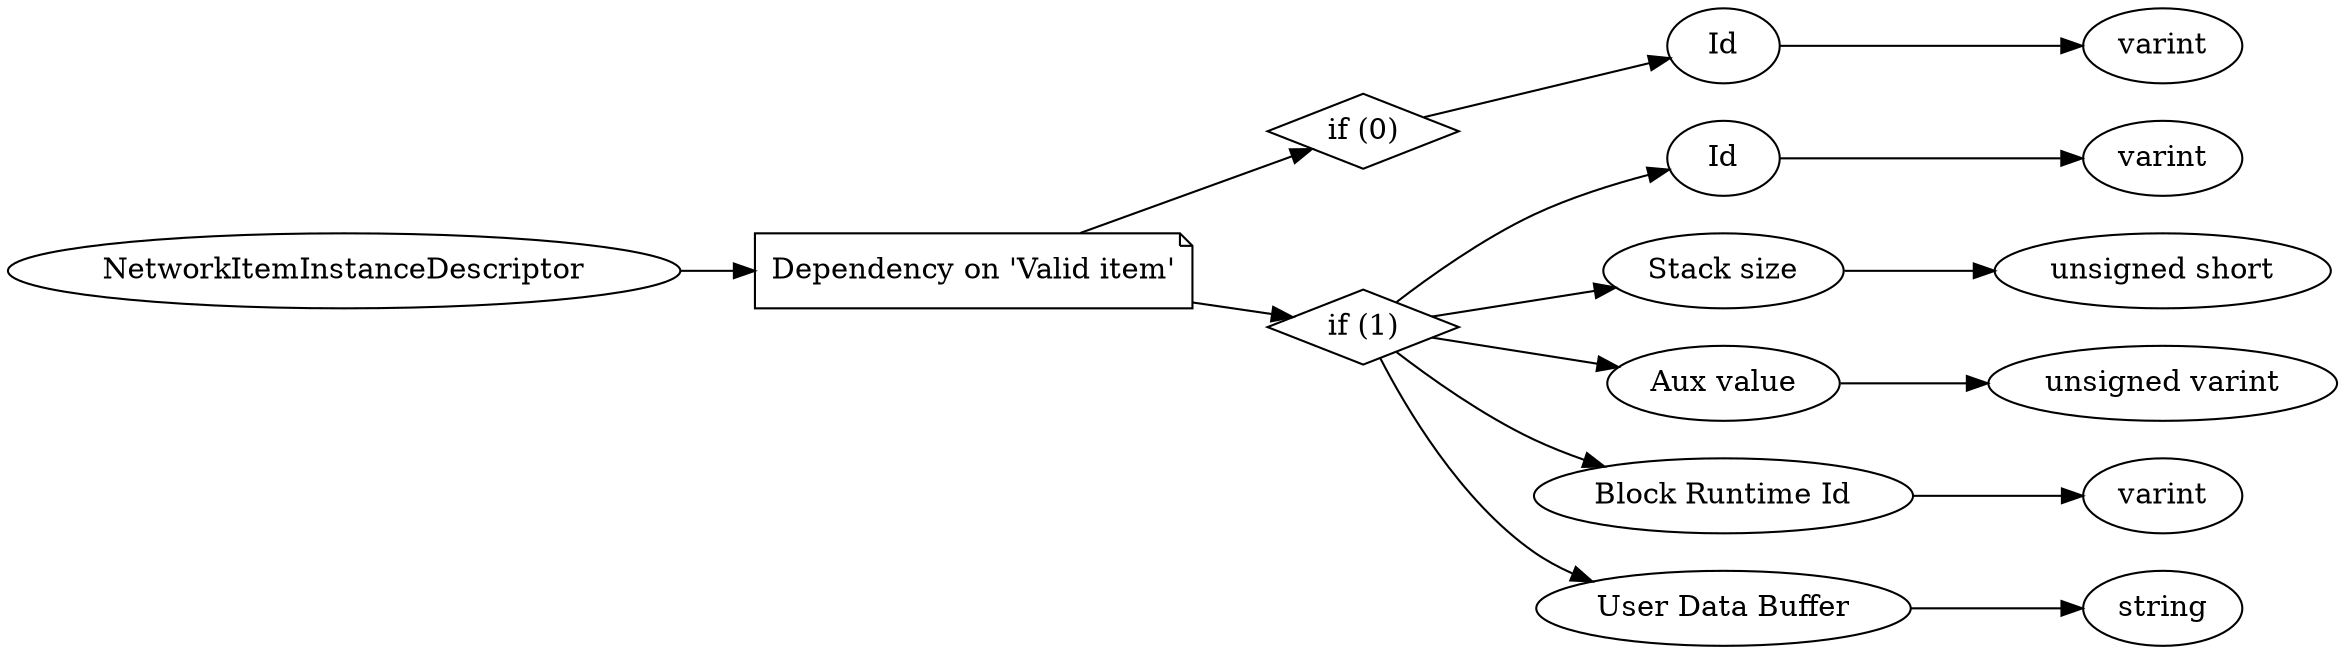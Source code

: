 digraph "NetworkItemInstanceDescriptor" {
rankdir = LR
25
25 -> 26
26 -> 27
27 -> 28
28 -> 29
26 -> 30
30 -> 31
31 -> 32
30 -> 33
33 -> 34
30 -> 35
35 -> 36
30 -> 37
37 -> 38
30 -> 39
39 -> 40

25 [label="NetworkItemInstanceDescriptor",comment="name: \"NetworkItemInstanceDescriptor\", typeName: \"\", id: 25, branchId: 0, recurseId: -1, attributes: 0, notes: \"\""];
26 [label="Dependency on 'Valid item'",shape=note,comment="name: \"Dependency on 'Valid item'\", typeName: \"\", id: 26, branchId: 0, recurseId: -1, attributes: 2, notes: \"\""];
27 [label="if (0)",shape=diamond,comment="name: \"if (0)\", typeName: \"\", id: 27, branchId: 0, recurseId: -1, attributes: 4, notes: \"\""];
28 [label="Id",comment="name: \"Id\", typeName: \"\", id: 28, branchId: 0, recurseId: -1, attributes: 0, notes: \"Send fixed Id of 0 for invalid item\""];
29 [label="varint",comment="name: \"varint\", typeName: \"\", id: 29, branchId: 0, recurseId: -1, attributes: 512, notes: \"\""];
30 [label="if (1)",shape=diamond,comment="name: \"if (1)\", typeName: \"\", id: 30, branchId: 1, recurseId: -1, attributes: 4, notes: \"\""];
31 [label="Id",comment="name: \"Id\", typeName: \"\", id: 31, branchId: 0, recurseId: -1, attributes: 0, notes: \"\""];
32 [label="varint",comment="name: \"varint\", typeName: \"\", id: 32, branchId: 0, recurseId: -1, attributes: 512, notes: \"\""];
33 [label="Stack size",comment="name: \"Stack size\", typeName: \"\", id: 33, branchId: 0, recurseId: -1, attributes: 0, notes: \"\""];
34 [label="unsigned short",comment="name: \"unsigned short\", typeName: \"\", id: 34, branchId: 0, recurseId: -1, attributes: 512, notes: \"\""];
35 [label="Aux value",comment="name: \"Aux value\", typeName: \"\", id: 35, branchId: 0, recurseId: -1, attributes: 0, notes: \"\""];
36 [label="unsigned varint",comment="name: \"unsigned varint\", typeName: \"\", id: 36, branchId: 0, recurseId: -1, attributes: 512, notes: \"\""];
37 [label="Block Runtime Id",comment="name: \"Block Runtime Id\", typeName: \"\", id: 37, branchId: 0, recurseId: -1, attributes: 0, notes: \"\""];
38 [label="varint",comment="name: \"varint\", typeName: \"\", id: 38, branchId: 0, recurseId: -1, attributes: 512, notes: \"\""];
39 [label="User Data Buffer",comment="name: \"User Data Buffer\", typeName: \"\", id: 39, branchId: 0, recurseId: -1, attributes: 0, notes: \"The @ItemInstanceUserData.html#ItemInstanceUserData@  binary blob encoded as a String, so it's unsigned varint length prefixed. Get all your nbt+property bytes, calculate the length, write that length, THEN write the data.\""];
40 [label="string",comment="name: \"string\", typeName: \"\", id: 40, branchId: 0, recurseId: -1, attributes: 512, notes: \"\""];
{ rank = max;29;32;34;36;38;40}

}
